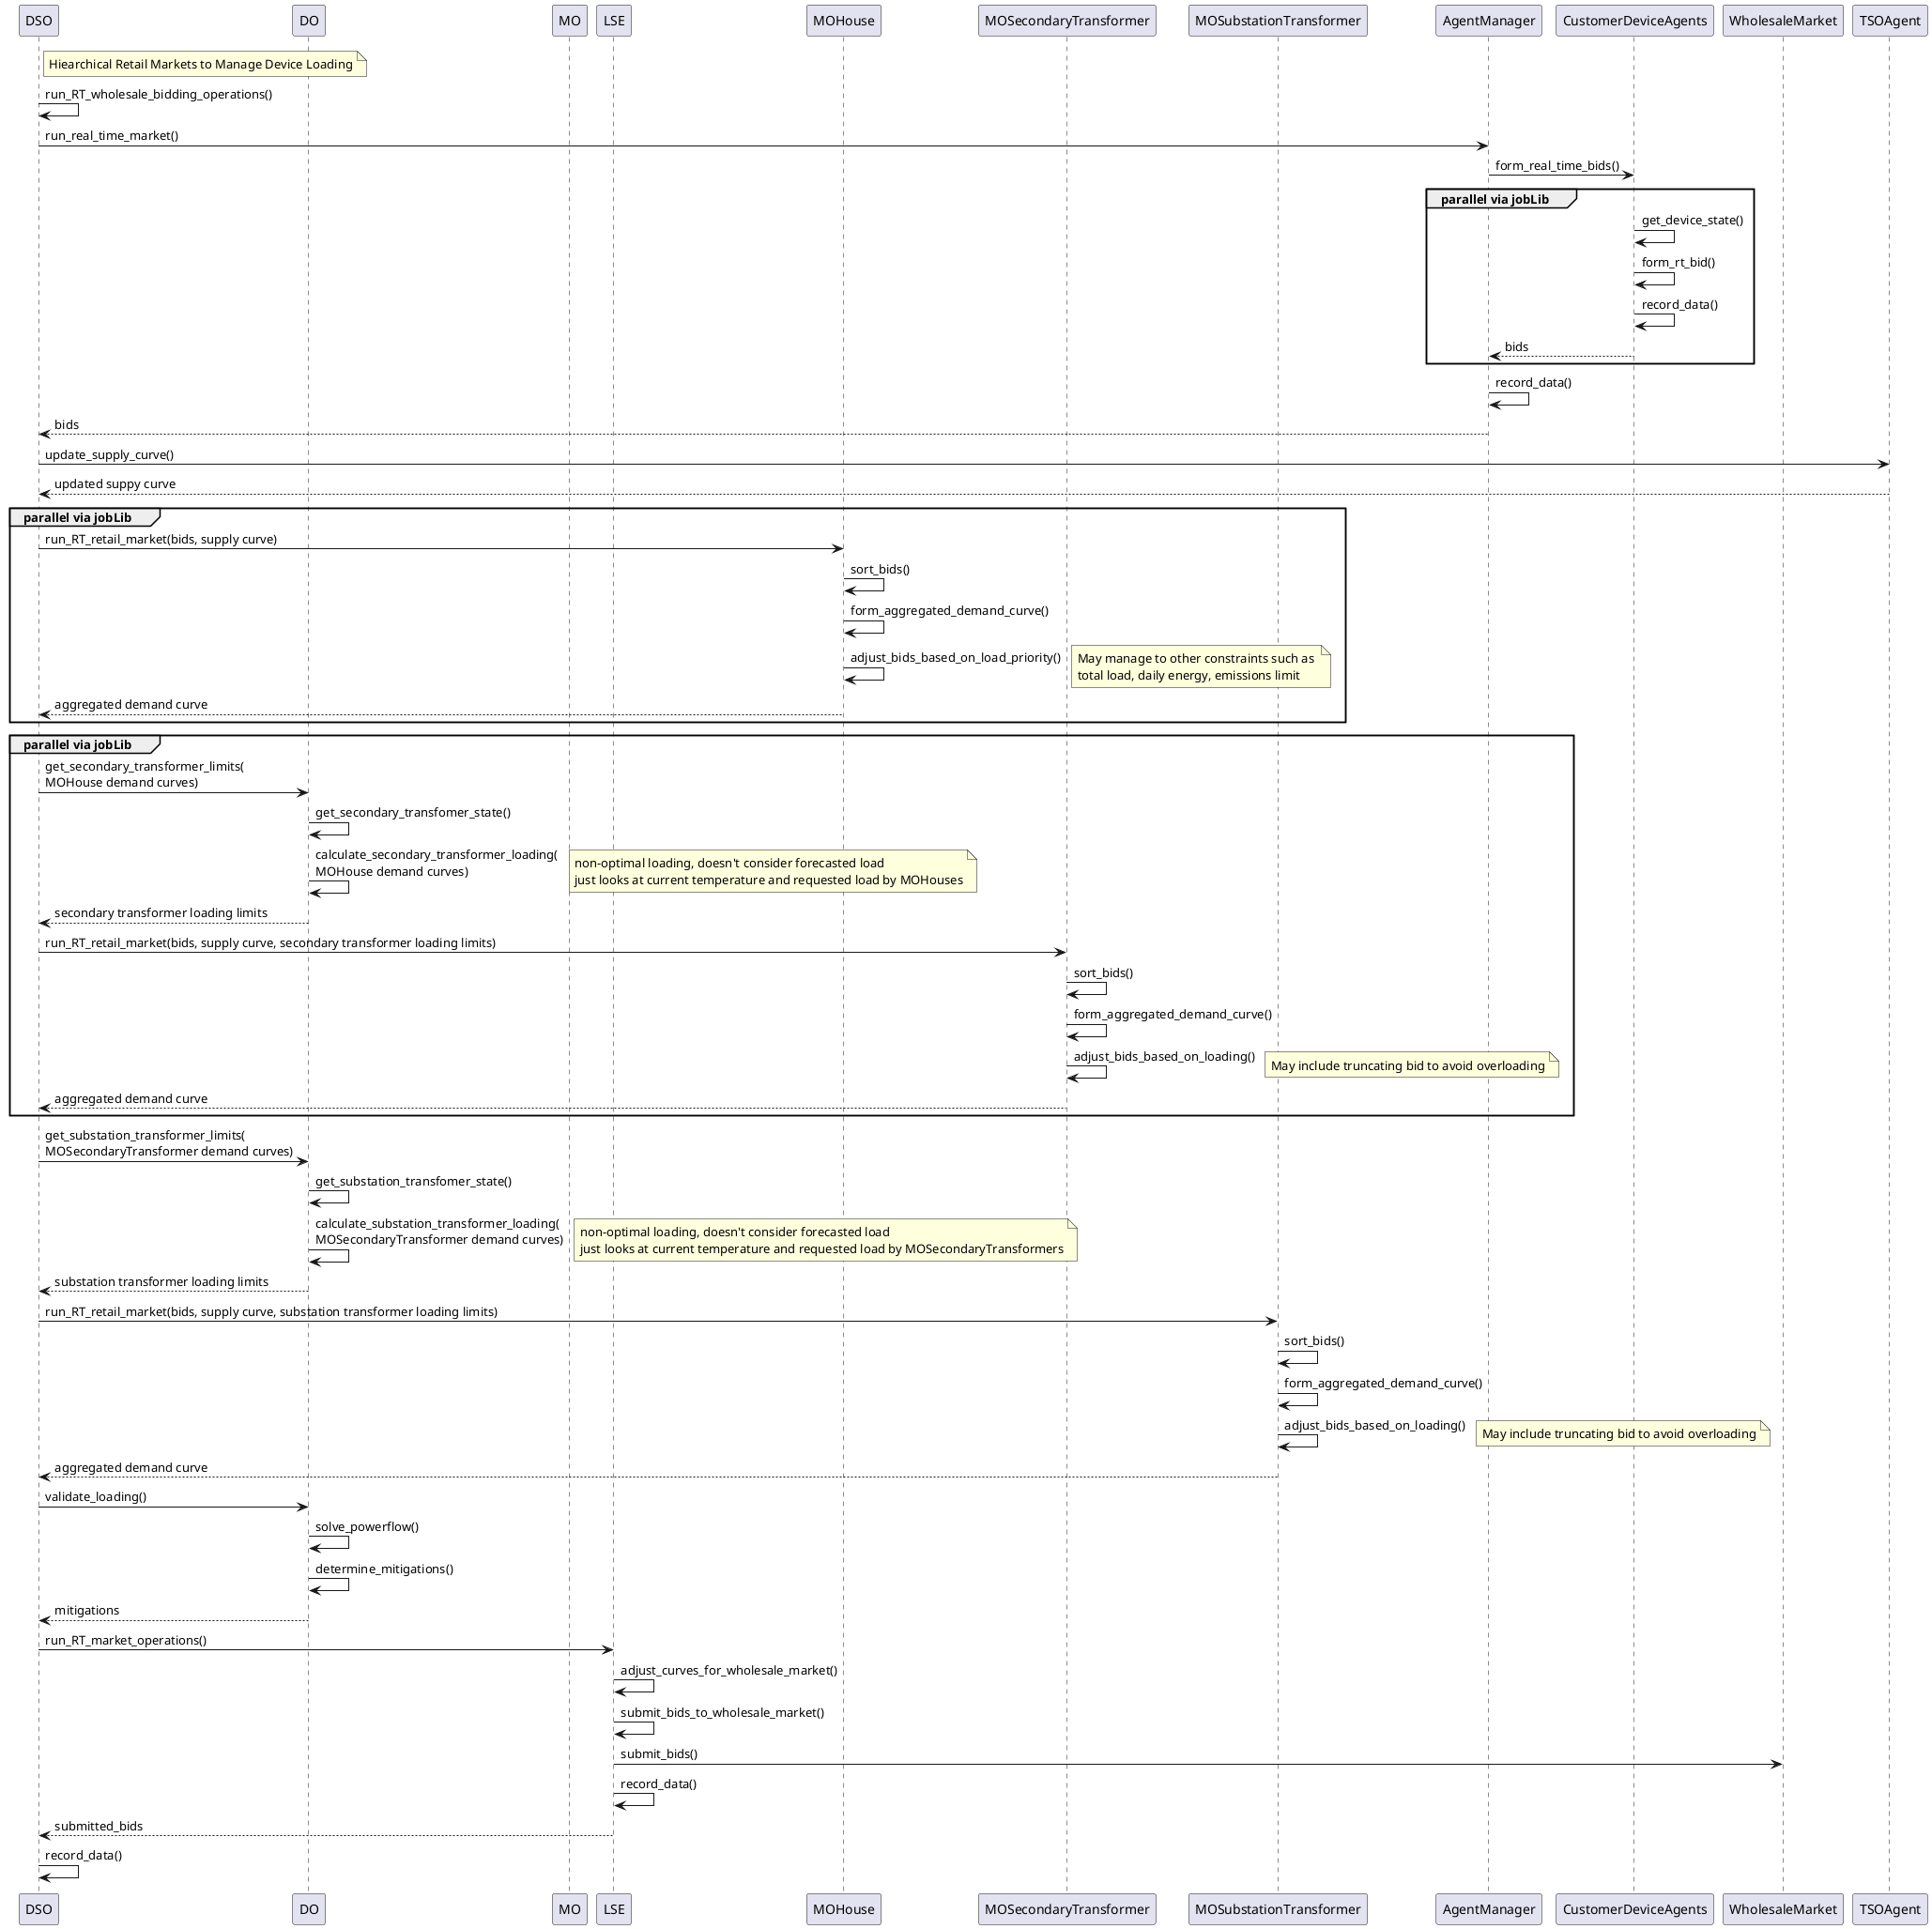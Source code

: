 @startuml


participant DSO 
participant DO 
participant MO 
participant LSE
participant MOHouse
participant MOSecondaryTransformer
participant MOSubstationTransformer
participant AgentManager
participant CustomerDeviceAgents
participant WholesaleMarket
participant TSOAgent

note right of DSO: Hiearchical Retail Markets to Manage Device Loading

DSO -> DSO: run_RT_wholesale_bidding_operations()

DSO -> AgentManager: run_real_time_market()
AgentManager -> CustomerDeviceAgents: form_real_time_bids()
group parallel via jobLib
CustomerDeviceAgents -> CustomerDeviceAgents: get_device_state()
CustomerDeviceAgents -> CustomerDeviceAgents: form_rt_bid()
CustomerDeviceAgents -> CustomerDeviceAgents: record_data()
CustomerDeviceAgents --> AgentManager: bids
end
AgentManager -> AgentManager: record_data()
AgentManager --> DSO: bids
DSO -> TSOAgent: update_supply_curve()
DSO <-- TSOAgent: updated suppy curve
group parallel via jobLib
DSO -> MOHouse: run_RT_retail_market(bids, supply curve)
MOHouse -> MOHouse: sort_bids()
MOHouse -> MOHouse: form_aggregated_demand_curve()
MOHouse -> MOHouse: adjust_bids_based_on_load_priority()
note right: May manage to other constraints such as \ntotal load, daily energy, emissions limit
DSO <-- MOHouse: aggregated demand curve
end
group parallel via jobLib
DSO -> DO: get_secondary_transformer_limits(\nMOHouse demand curves)
DO -> DO: get_secondary_transfomer_state()
DO -> DO: calculate_secondary_transformer_loading(\nMOHouse demand curves)
note right: non-optimal loading, doesn't consider forecasted load\njust looks at current temperature and requested load by MOHouses
DSO <-- DO: secondary transformer loading limits
DSO -> MOSecondaryTransformer: run_RT_retail_market(bids, supply curve, secondary transformer loading limits)
MOSecondaryTransformer -> MOSecondaryTransformer: sort_bids()
MOSecondaryTransformer -> MOSecondaryTransformer: form_aggregated_demand_curve()
MOSecondaryTransformer -> MOSecondaryTransformer: adjust_bids_based_on_loading()
note right: May include truncating bid to avoid overloading
DSO <-- MOSecondaryTransformer: aggregated demand curve
end
DSO -> DO: get_substation_transformer_limits(\nMOSecondaryTransformer demand curves)
DO -> DO: get_substation_transfomer_state()
DO -> DO: calculate_substation_transformer_loading(\nMOSecondaryTransformer demand curves)
note right: non-optimal loading, doesn't consider forecasted load\njust looks at current temperature and requested load by MOSecondaryTransformers
DSO <-- DO: substation transformer loading limits
DSO -> MOSubstationTransformer: run_RT_retail_market(bids, supply curve, substation transformer loading limits)
MOSubstationTransformer -> MOSubstationTransformer: sort_bids()
MOSubstationTransformer -> MOSubstationTransformer: form_aggregated_demand_curve()
MOSubstationTransformer -> MOSubstationTransformer: adjust_bids_based_on_loading()
note right: May include truncating bid to avoid overloading
DSO <-- MOSubstationTransformer: aggregated demand curve
DSO -> DO: validate_loading()
DO -> DO: solve_powerflow()
DO -> DO: determine_mitigations()
DO --> DSO: mitigations
DSO -> LSE: run_RT_market_operations()
LSE -> LSE: adjust_curves_for_wholesale_market()
LSE -> LSE: submit_bids_to_wholesale_market()
LSE -> WholesaleMarket: submit_bids()
LSE -> LSE: record_data()
LSE --> DSO: submitted_bids
DSO -> DSO: record_data()

@enduml